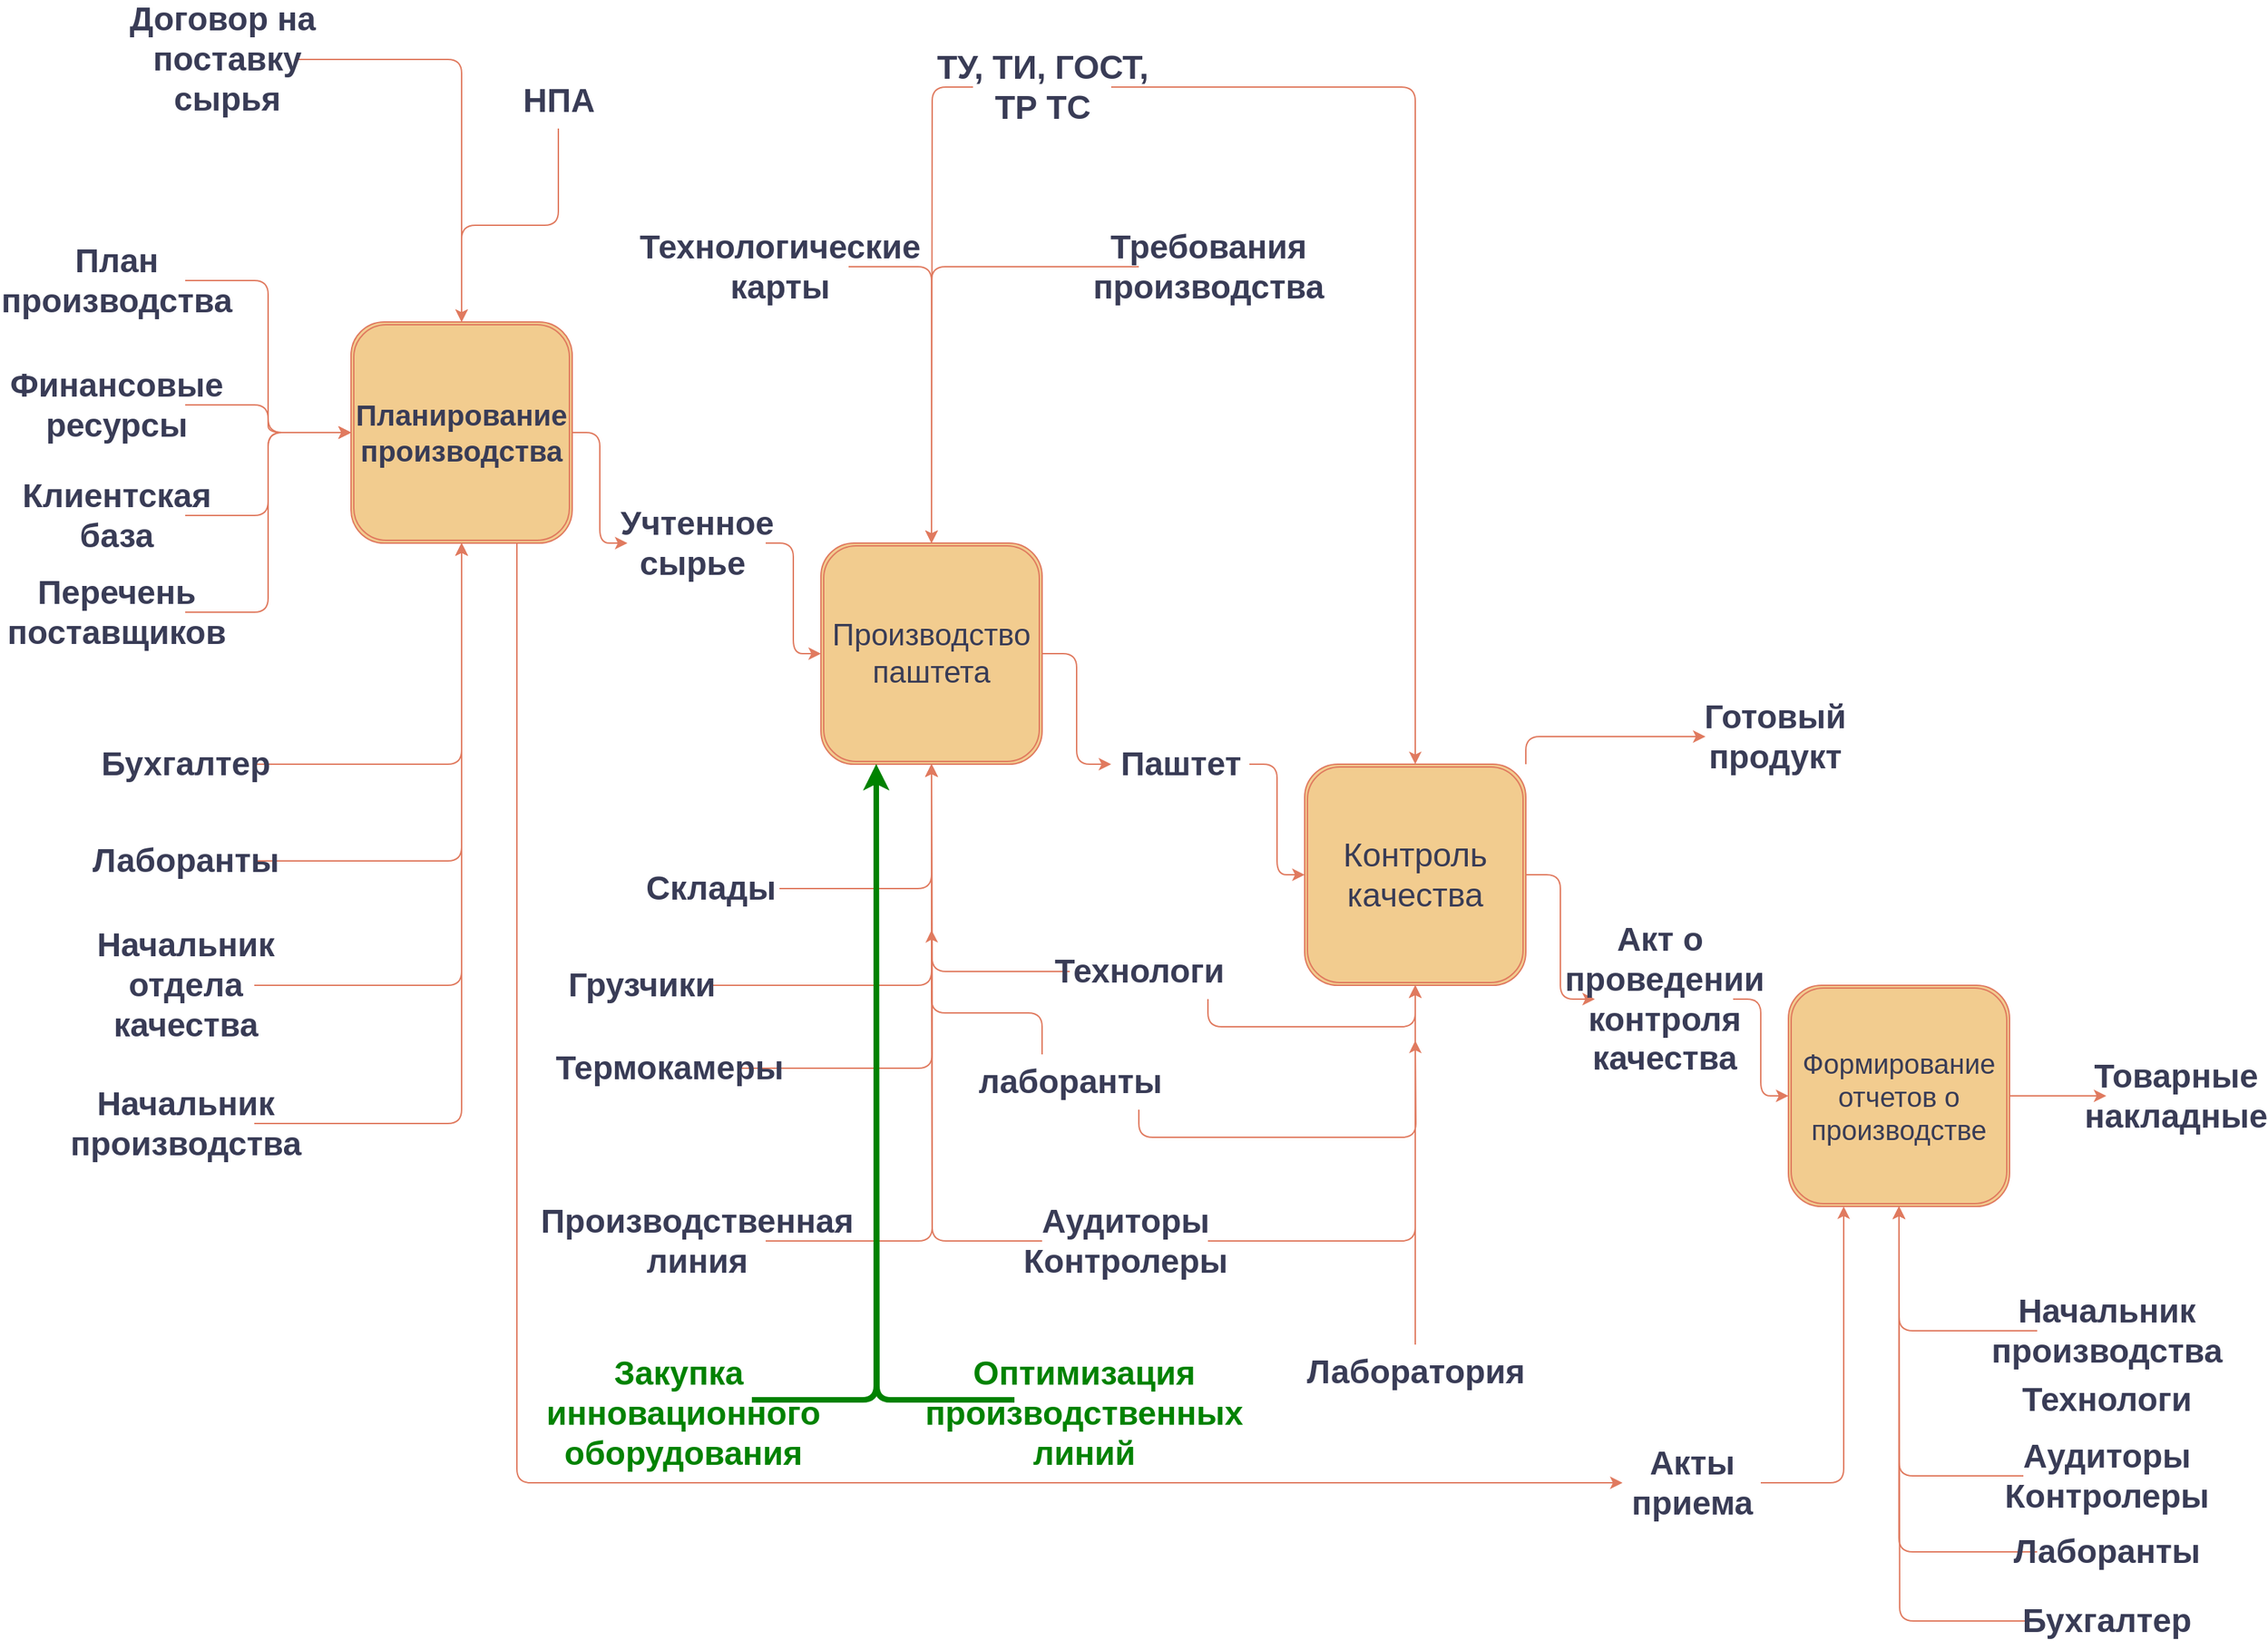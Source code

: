<mxfile version="22.1.9" type="github" pages="2">
  <diagram name="Page-1" id="ff44883e-f642-bcb2-894b-16b3d25a3f0b">
    <mxGraphModel dx="2196" dy="1233" grid="1" gridSize="10" guides="1" tooltips="1" connect="1" arrows="1" fold="1" page="1" pageScale="1.5" pageWidth="1169" pageHeight="826" background="none" math="0" shadow="0">
      <root>
        <mxCell id="0" style=";html=1;" />
        <mxCell id="1" style=";html=1;" parent="0" />
        <mxCell id="2MNdG8TWTTD4uLRWo31f-23" style="edgeStyle=orthogonalEdgeStyle;rounded=1;orthogonalLoop=1;jettySize=auto;html=1;entryX=0;entryY=0.5;entryDx=0;entryDy=0;labelBackgroundColor=none;strokeColor=#E07A5F;fontColor=default;" parent="1" source="2MNdG8TWTTD4uLRWo31f-26" target="2MNdG8TWTTD4uLRWo31f-2" edge="1">
          <mxGeometry relative="1" as="geometry" />
        </mxCell>
        <mxCell id="NE65jcGqQFMR9wtO6bme-14" style="edgeStyle=orthogonalEdgeStyle;rounded=1;orthogonalLoop=1;jettySize=auto;html=1;exitX=0.75;exitY=1;exitDx=0;exitDy=0;entryX=0;entryY=0.5;entryDx=0;entryDy=0;strokeColor=#E07A5F;fontColor=#393C56;fillColor=#F2CC8F;" edge="1" parent="1" source="2MNdG8TWTTD4uLRWo31f-1" target="NE65jcGqQFMR9wtO6bme-8">
          <mxGeometry relative="1" as="geometry" />
        </mxCell>
        <mxCell id="2MNdG8TWTTD4uLRWo31f-1" value="&lt;h3 style=&quot;font-size: 21px;&quot;&gt;Планирование производства&lt;/h3&gt;" style="shape=ext;double=1;whiteSpace=wrap;html=1;aspect=fixed;fontSize=21;labelBackgroundColor=none;fillColor=#F2CC8F;strokeColor=#E07A5F;fontColor=#393C56;rounded=1;" parent="1" vertex="1">
          <mxGeometry x="270" y="270" width="160" height="160" as="geometry" />
        </mxCell>
        <mxCell id="2MNdG8TWTTD4uLRWo31f-24" style="edgeStyle=orthogonalEdgeStyle;rounded=1;orthogonalLoop=1;jettySize=auto;html=1;entryX=0;entryY=0.5;entryDx=0;entryDy=0;labelBackgroundColor=none;strokeColor=#E07A5F;fontColor=default;" parent="1" source="viDNINyU55MQzNqJjscu-6" target="2MNdG8TWTTD4uLRWo31f-3" edge="1">
          <mxGeometry relative="1" as="geometry" />
        </mxCell>
        <mxCell id="2MNdG8TWTTD4uLRWo31f-2" value="Производство паштета" style="shape=ext;double=1;whiteSpace=wrap;html=1;aspect=fixed;fontSize=22;labelBackgroundColor=none;fillColor=#F2CC8F;strokeColor=#E07A5F;fontColor=#393C56;rounded=1;" parent="1" vertex="1">
          <mxGeometry x="610" y="430" width="160" height="160" as="geometry" />
        </mxCell>
        <mxCell id="2MNdG8TWTTD4uLRWo31f-25" style="edgeStyle=orthogonalEdgeStyle;rounded=1;orthogonalLoop=1;jettySize=auto;html=1;entryX=0;entryY=0.5;entryDx=0;entryDy=0;labelBackgroundColor=none;strokeColor=#E07A5F;fontColor=default;" parent="1" source="2MNdG8TWTTD4uLRWo31f-57" target="2MNdG8TWTTD4uLRWo31f-4" edge="1">
          <mxGeometry relative="1" as="geometry" />
        </mxCell>
        <mxCell id="2MNdG8TWTTD4uLRWo31f-61" style="edgeStyle=orthogonalEdgeStyle;rounded=1;orthogonalLoop=1;jettySize=auto;html=1;exitX=1;exitY=0;exitDx=0;exitDy=0;entryX=0;entryY=0.5;entryDx=0;entryDy=0;labelBackgroundColor=none;strokeColor=#E07A5F;fontColor=default;" parent="1" source="2MNdG8TWTTD4uLRWo31f-3" target="2MNdG8TWTTD4uLRWo31f-56" edge="1">
          <mxGeometry relative="1" as="geometry" />
        </mxCell>
        <mxCell id="2MNdG8TWTTD4uLRWo31f-3" value="Контроль качества" style="shape=ext;double=1;whiteSpace=wrap;html=1;aspect=fixed;fontSize=24;labelBackgroundColor=none;fillColor=#F2CC8F;strokeColor=#E07A5F;fontColor=#393C56;rounded=1;" parent="1" vertex="1">
          <mxGeometry x="960" y="590" width="160" height="160" as="geometry" />
        </mxCell>
        <mxCell id="2MNdG8TWTTD4uLRWo31f-79" style="edgeStyle=orthogonalEdgeStyle;rounded=1;orthogonalLoop=1;jettySize=auto;html=1;exitX=1;exitY=0.5;exitDx=0;exitDy=0;entryX=0;entryY=0.5;entryDx=0;entryDy=0;labelBackgroundColor=none;strokeColor=#E07A5F;fontColor=default;" parent="1" source="2MNdG8TWTTD4uLRWo31f-4" target="2MNdG8TWTTD4uLRWo31f-77" edge="1">
          <mxGeometry relative="1" as="geometry" />
        </mxCell>
        <mxCell id="2MNdG8TWTTD4uLRWo31f-4" value="Формирование отчетов о производстве" style="shape=ext;double=1;whiteSpace=wrap;html=1;aspect=fixed;fontSize=20;labelBackgroundColor=none;fillColor=#F2CC8F;strokeColor=#E07A5F;fontColor=#393C56;rounded=1;" parent="1" vertex="1">
          <mxGeometry x="1310" y="750" width="160" height="160" as="geometry" />
        </mxCell>
        <mxCell id="2MNdG8TWTTD4uLRWo31f-20" style="edgeStyle=orthogonalEdgeStyle;rounded=1;orthogonalLoop=1;jettySize=auto;html=1;entryX=0.5;entryY=0;entryDx=0;entryDy=0;labelBackgroundColor=none;strokeColor=#E07A5F;fontColor=default;" parent="1" source="2MNdG8TWTTD4uLRWo31f-5" target="2MNdG8TWTTD4uLRWo31f-1" edge="1">
          <mxGeometry relative="1" as="geometry" />
        </mxCell>
        <mxCell id="2MNdG8TWTTD4uLRWo31f-5" value="Договор на&amp;nbsp;&lt;br&gt;поставку&lt;br&gt;сырья" style="text;strokeColor=none;fillColor=none;html=1;fontSize=24;fontStyle=1;verticalAlign=middle;align=center;labelBackgroundColor=none;fontColor=#393C56;rounded=1;" parent="1" vertex="1">
          <mxGeometry x="130" y="60" width="100" height="40" as="geometry" />
        </mxCell>
        <mxCell id="2MNdG8TWTTD4uLRWo31f-14" style="edgeStyle=orthogonalEdgeStyle;rounded=1;orthogonalLoop=1;jettySize=auto;html=1;entryX=0.5;entryY=0;entryDx=0;entryDy=0;labelBackgroundColor=none;strokeColor=#E07A5F;fontColor=default;" parent="1" source="2MNdG8TWTTD4uLRWo31f-6" target="2MNdG8TWTTD4uLRWo31f-1" edge="1">
          <mxGeometry relative="1" as="geometry" />
        </mxCell>
        <mxCell id="2MNdG8TWTTD4uLRWo31f-6" value="НПА" style="text;strokeColor=none;fillColor=none;html=1;fontSize=24;fontStyle=1;verticalAlign=middle;align=center;labelBackgroundColor=none;fontColor=#393C56;rounded=1;" parent="1" vertex="1">
          <mxGeometry x="370" y="90" width="100" height="40" as="geometry" />
        </mxCell>
        <mxCell id="2MNdG8TWTTD4uLRWo31f-16" style="edgeStyle=orthogonalEdgeStyle;rounded=1;orthogonalLoop=1;jettySize=auto;html=1;entryX=0;entryY=0.5;entryDx=0;entryDy=0;labelBackgroundColor=none;strokeColor=#E07A5F;fontColor=default;" parent="1" source="2MNdG8TWTTD4uLRWo31f-7" target="2MNdG8TWTTD4uLRWo31f-1" edge="1">
          <mxGeometry relative="1" as="geometry" />
        </mxCell>
        <mxCell id="2MNdG8TWTTD4uLRWo31f-7" value="План&lt;br&gt;производства" style="text;strokeColor=none;fillColor=none;html=1;fontSize=24;fontStyle=1;verticalAlign=middle;align=center;labelBackgroundColor=none;fontColor=#393C56;rounded=1;" parent="1" vertex="1">
          <mxGeometry x="50" y="220" width="100" height="40" as="geometry" />
        </mxCell>
        <mxCell id="viDNINyU55MQzNqJjscu-15" style="edgeStyle=orthogonalEdgeStyle;rounded=1;orthogonalLoop=1;jettySize=auto;html=1;entryX=0.5;entryY=1;entryDx=0;entryDy=0;strokeColor=#E07A5F;fontColor=#393C56;fillColor=#F2CC8F;" edge="1" parent="1" source="2MNdG8TWTTD4uLRWo31f-9" target="2MNdG8TWTTD4uLRWo31f-1">
          <mxGeometry relative="1" as="geometry" />
        </mxCell>
        <mxCell id="2MNdG8TWTTD4uLRWo31f-9" value="Начальник &lt;br&gt;производства" style="text;strokeColor=none;fillColor=none;html=1;fontSize=24;fontStyle=1;verticalAlign=middle;align=center;labelBackgroundColor=none;fontColor=#393C56;rounded=1;" parent="1" vertex="1">
          <mxGeometry x="100" y="830" width="100" height="40" as="geometry" />
        </mxCell>
        <mxCell id="2MNdG8TWTTD4uLRWo31f-18" style="edgeStyle=orthogonalEdgeStyle;rounded=1;orthogonalLoop=1;jettySize=auto;html=1;entryX=0.5;entryY=1;entryDx=0;entryDy=0;labelBackgroundColor=none;strokeColor=#E07A5F;fontColor=default;" parent="1" source="2MNdG8TWTTD4uLRWo31f-10" target="2MNdG8TWTTD4uLRWo31f-1" edge="1">
          <mxGeometry relative="1" as="geometry" />
        </mxCell>
        <mxCell id="2MNdG8TWTTD4uLRWo31f-10" value="Бухгалтер" style="text;strokeColor=none;fillColor=none;html=1;fontSize=24;fontStyle=1;verticalAlign=middle;align=center;labelBackgroundColor=none;fontColor=#393C56;rounded=1;" parent="1" vertex="1">
          <mxGeometry x="100" y="570" width="100" height="40" as="geometry" />
        </mxCell>
        <mxCell id="2MNdG8TWTTD4uLRWo31f-13" style="edgeStyle=orthogonalEdgeStyle;rounded=1;orthogonalLoop=1;jettySize=auto;html=1;entryX=0.5;entryY=1;entryDx=0;entryDy=0;labelBackgroundColor=none;strokeColor=#E07A5F;fontColor=default;" parent="1" target="2MNdG8TWTTD4uLRWo31f-1" edge="1" source="2MNdG8TWTTD4uLRWo31f-76">
          <mxGeometry relative="1" as="geometry">
            <mxPoint x="140.0" y="670.059" as="sourcePoint" />
          </mxGeometry>
        </mxCell>
        <mxCell id="2MNdG8TWTTD4uLRWo31f-19" style="edgeStyle=orthogonalEdgeStyle;rounded=1;orthogonalLoop=1;jettySize=auto;html=1;entryX=0.5;entryY=1;entryDx=0;entryDy=0;labelBackgroundColor=none;strokeColor=#E07A5F;fontColor=default;" parent="1" source="2MNdG8TWTTD4uLRWo31f-12" target="2MNdG8TWTTD4uLRWo31f-1" edge="1">
          <mxGeometry relative="1" as="geometry" />
        </mxCell>
        <mxCell id="2MNdG8TWTTD4uLRWo31f-12" value="Начальник&lt;br&gt;отдела&lt;br&gt;качества" style="text;strokeColor=none;fillColor=none;html=1;fontSize=24;fontStyle=1;verticalAlign=middle;align=center;labelBackgroundColor=none;fontColor=#393C56;rounded=1;" parent="1" vertex="1">
          <mxGeometry x="100" y="730" width="100" height="40" as="geometry" />
        </mxCell>
        <mxCell id="2MNdG8TWTTD4uLRWo31f-55" style="edgeStyle=orthogonalEdgeStyle;rounded=1;orthogonalLoop=1;jettySize=auto;html=1;exitX=1;exitY=0.5;exitDx=0;exitDy=0;entryX=0.5;entryY=0;entryDx=0;entryDy=0;labelBackgroundColor=none;strokeColor=#E07A5F;fontColor=default;" parent="1" source="2MNdG8TWTTD4uLRWo31f-27" target="2MNdG8TWTTD4uLRWo31f-3" edge="1">
          <mxGeometry relative="1" as="geometry" />
        </mxCell>
        <mxCell id="4wdFIAZ6K4_SS5EIAHYy-5" style="edgeStyle=orthogonalEdgeStyle;rounded=1;orthogonalLoop=1;jettySize=auto;html=1;strokeColor=#E07A5F;fontColor=#393C56;fillColor=#F2CC8F;" edge="1" parent="1" source="2MNdG8TWTTD4uLRWo31f-27">
          <mxGeometry relative="1" as="geometry">
            <mxPoint x="690" y="430" as="targetPoint" />
          </mxGeometry>
        </mxCell>
        <mxCell id="2MNdG8TWTTD4uLRWo31f-27" value="ТУ, ТИ, ГОСТ, &lt;br&gt;ТР ТС" style="text;strokeColor=none;fillColor=none;html=1;fontSize=24;fontStyle=1;verticalAlign=middle;align=center;labelBackgroundColor=none;fontColor=#393C56;rounded=1;" parent="1" vertex="1">
          <mxGeometry x="720" y="80" width="100" height="40" as="geometry" />
        </mxCell>
        <mxCell id="2MNdG8TWTTD4uLRWo31f-38" style="edgeStyle=orthogonalEdgeStyle;rounded=1;orthogonalLoop=1;jettySize=auto;html=1;entryX=0.5;entryY=1;entryDx=0;entryDy=0;labelBackgroundColor=none;strokeColor=#E07A5F;fontColor=default;" parent="1" source="2MNdG8TWTTD4uLRWo31f-29" target="2MNdG8TWTTD4uLRWo31f-2" edge="1">
          <mxGeometry relative="1" as="geometry" />
        </mxCell>
        <mxCell id="2MNdG8TWTTD4uLRWo31f-29" value="Грузчики" style="text;strokeColor=none;fillColor=none;html=1;fontSize=24;fontStyle=1;verticalAlign=middle;align=center;labelBackgroundColor=none;fontColor=#393C56;rounded=1;" parent="1" vertex="1">
          <mxGeometry x="430" y="730" width="100" height="40" as="geometry" />
        </mxCell>
        <mxCell id="2MNdG8TWTTD4uLRWo31f-39" style="edgeStyle=orthogonalEdgeStyle;rounded=1;orthogonalLoop=1;jettySize=auto;html=1;entryX=0.5;entryY=1;entryDx=0;entryDy=0;labelBackgroundColor=none;strokeColor=#E07A5F;fontColor=default;" parent="1" source="2MNdG8TWTTD4uLRWo31f-30" target="2MNdG8TWTTD4uLRWo31f-2" edge="1">
          <mxGeometry relative="1" as="geometry">
            <Array as="points">
              <mxPoint x="770" y="770" />
              <mxPoint x="690" y="770" />
            </Array>
          </mxGeometry>
        </mxCell>
        <mxCell id="2MNdG8TWTTD4uLRWo31f-52" style="edgeStyle=orthogonalEdgeStyle;rounded=1;orthogonalLoop=1;jettySize=auto;html=1;exitX=1;exitY=1;exitDx=0;exitDy=0;labelBackgroundColor=none;strokeColor=#E07A5F;fontColor=default;" parent="1" source="2MNdG8TWTTD4uLRWo31f-30" edge="1">
          <mxGeometry relative="1" as="geometry">
            <mxPoint x="1040" y="790" as="targetPoint" />
          </mxGeometry>
        </mxCell>
        <mxCell id="2MNdG8TWTTD4uLRWo31f-30" value="лаборанты" style="text;strokeColor=none;fillColor=none;html=1;fontSize=24;fontStyle=1;verticalAlign=middle;align=center;labelBackgroundColor=none;fontColor=#393C56;rounded=1;" parent="1" vertex="1">
          <mxGeometry x="740" y="800" width="100" height="40" as="geometry" />
        </mxCell>
        <mxCell id="2MNdG8TWTTD4uLRWo31f-36" style="edgeStyle=orthogonalEdgeStyle;rounded=1;orthogonalLoop=1;jettySize=auto;html=1;entryX=0.5;entryY=1;entryDx=0;entryDy=0;labelBackgroundColor=none;strokeColor=#E07A5F;fontColor=default;" parent="1" source="2MNdG8TWTTD4uLRWo31f-31" target="2MNdG8TWTTD4uLRWo31f-2" edge="1">
          <mxGeometry relative="1" as="geometry" />
        </mxCell>
        <mxCell id="2MNdG8TWTTD4uLRWo31f-31" value="Склады" style="text;strokeColor=none;fillColor=none;html=1;fontSize=24;fontStyle=1;verticalAlign=middle;align=center;labelBackgroundColor=none;fontColor=#393C56;rounded=1;" parent="1" vertex="1">
          <mxGeometry x="480" y="660" width="100" height="40" as="geometry" />
        </mxCell>
        <mxCell id="2MNdG8TWTTD4uLRWo31f-37" style="edgeStyle=orthogonalEdgeStyle;rounded=1;orthogonalLoop=1;jettySize=auto;html=1;labelBackgroundColor=none;strokeColor=#E07A5F;fontColor=default;" parent="1" source="2MNdG8TWTTD4uLRWo31f-32" edge="1">
          <mxGeometry relative="1" as="geometry">
            <mxPoint x="690" y="590" as="targetPoint" />
          </mxGeometry>
        </mxCell>
        <mxCell id="2MNdG8TWTTD4uLRWo31f-32" value="Термокамеры" style="text;strokeColor=none;fillColor=none;html=1;fontSize=24;fontStyle=1;verticalAlign=middle;align=center;labelBackgroundColor=none;fontColor=#393C56;rounded=1;" parent="1" vertex="1">
          <mxGeometry x="450" y="790" width="100" height="40" as="geometry" />
        </mxCell>
        <mxCell id="2MNdG8TWTTD4uLRWo31f-47" style="edgeStyle=orthogonalEdgeStyle;rounded=1;orthogonalLoop=1;jettySize=auto;html=1;entryX=0.5;entryY=1;entryDx=0;entryDy=0;labelBackgroundColor=none;strokeColor=#E07A5F;fontColor=default;" parent="1" source="2MNdG8TWTTD4uLRWo31f-33" target="2MNdG8TWTTD4uLRWo31f-3" edge="1">
          <mxGeometry relative="1" as="geometry" />
        </mxCell>
        <mxCell id="4wdFIAZ6K4_SS5EIAHYy-6" style="edgeStyle=orthogonalEdgeStyle;rounded=1;orthogonalLoop=1;jettySize=auto;html=1;strokeColor=#E07A5F;fontColor=#393C56;fillColor=#F2CC8F;" edge="1" parent="1" source="2MNdG8TWTTD4uLRWo31f-33">
          <mxGeometry relative="1" as="geometry">
            <mxPoint x="690" y="590" as="targetPoint" />
          </mxGeometry>
        </mxCell>
        <mxCell id="2MNdG8TWTTD4uLRWo31f-33" value="Аудиторы&lt;br&gt;Контролеры" style="text;strokeColor=none;fillColor=none;html=1;fontSize=24;fontStyle=1;verticalAlign=middle;align=center;labelBackgroundColor=none;fontColor=#393C56;rounded=1;" parent="1" vertex="1">
          <mxGeometry x="770" y="890" width="120" height="90" as="geometry" />
        </mxCell>
        <mxCell id="2MNdG8TWTTD4uLRWo31f-41" style="edgeStyle=orthogonalEdgeStyle;rounded=1;orthogonalLoop=1;jettySize=auto;html=1;labelBackgroundColor=none;strokeColor=#E07A5F;fontColor=default;" parent="1" source="2MNdG8TWTTD4uLRWo31f-34" edge="1">
          <mxGeometry relative="1" as="geometry">
            <mxPoint x="690" y="710" as="targetPoint" />
          </mxGeometry>
        </mxCell>
        <mxCell id="2MNdG8TWTTD4uLRWo31f-51" style="edgeStyle=orthogonalEdgeStyle;rounded=1;orthogonalLoop=1;jettySize=auto;html=1;exitX=1;exitY=1;exitDx=0;exitDy=0;entryX=0.5;entryY=1;entryDx=0;entryDy=0;labelBackgroundColor=none;strokeColor=#E07A5F;fontColor=default;" parent="1" source="2MNdG8TWTTD4uLRWo31f-34" target="2MNdG8TWTTD4uLRWo31f-3" edge="1">
          <mxGeometry relative="1" as="geometry" />
        </mxCell>
        <mxCell id="2MNdG8TWTTD4uLRWo31f-34" value="Технологи" style="text;strokeColor=none;fillColor=none;html=1;fontSize=24;fontStyle=1;verticalAlign=middle;align=center;labelBackgroundColor=none;fontColor=#393C56;rounded=1;" parent="1" vertex="1">
          <mxGeometry x="790" y="720" width="100" height="40" as="geometry" />
        </mxCell>
        <mxCell id="2MNdG8TWTTD4uLRWo31f-43" style="edgeStyle=orthogonalEdgeStyle;rounded=1;orthogonalLoop=1;jettySize=auto;html=1;labelBackgroundColor=none;strokeColor=#E07A5F;fontColor=default;" parent="1" source="2MNdG8TWTTD4uLRWo31f-35" edge="1">
          <mxGeometry relative="1" as="geometry">
            <mxPoint x="690" y="590" as="targetPoint" />
          </mxGeometry>
        </mxCell>
        <mxCell id="2MNdG8TWTTD4uLRWo31f-35" value="Производственная&lt;br&gt;линия" style="text;strokeColor=none;fillColor=none;html=1;fontSize=24;fontStyle=1;verticalAlign=middle;align=center;labelBackgroundColor=none;fontColor=#393C56;rounded=1;" parent="1" vertex="1">
          <mxGeometry x="470" y="915" width="100" height="40" as="geometry" />
        </mxCell>
        <mxCell id="2MNdG8TWTTD4uLRWo31f-54" style="edgeStyle=orthogonalEdgeStyle;rounded=1;orthogonalLoop=1;jettySize=auto;html=1;entryX=0.5;entryY=1;entryDx=0;entryDy=0;labelBackgroundColor=none;strokeColor=#E07A5F;fontColor=default;" parent="1" source="2MNdG8TWTTD4uLRWo31f-53" target="2MNdG8TWTTD4uLRWo31f-3" edge="1">
          <mxGeometry relative="1" as="geometry" />
        </mxCell>
        <mxCell id="2MNdG8TWTTD4uLRWo31f-53" value="Лаборатория" style="text;strokeColor=none;fillColor=none;html=1;fontSize=24;fontStyle=1;verticalAlign=middle;align=center;labelBackgroundColor=none;fontColor=#393C56;rounded=1;" parent="1" vertex="1">
          <mxGeometry x="990" y="1010" width="100" height="40" as="geometry" />
        </mxCell>
        <mxCell id="2MNdG8TWTTD4uLRWo31f-56" value="Готовый &lt;br&gt;продукт" style="text;strokeColor=none;fillColor=none;html=1;fontSize=24;fontStyle=1;verticalAlign=middle;align=center;labelBackgroundColor=none;fontColor=#393C56;rounded=1;" parent="1" vertex="1">
          <mxGeometry x="1250" y="550" width="100" height="40" as="geometry" />
        </mxCell>
        <mxCell id="2MNdG8TWTTD4uLRWo31f-58" value="" style="edgeStyle=orthogonalEdgeStyle;rounded=1;orthogonalLoop=1;jettySize=auto;html=1;entryX=0;entryY=0.5;entryDx=0;entryDy=0;labelBackgroundColor=none;strokeColor=#E07A5F;fontColor=default;" parent="1" source="2MNdG8TWTTD4uLRWo31f-3" target="2MNdG8TWTTD4uLRWo31f-57" edge="1">
          <mxGeometry relative="1" as="geometry">
            <mxPoint x="1120" y="670" as="sourcePoint" />
            <mxPoint x="1310" y="830" as="targetPoint" />
          </mxGeometry>
        </mxCell>
        <mxCell id="2MNdG8TWTTD4uLRWo31f-57" value="Акт о&amp;nbsp;&lt;br&gt;проведении&lt;br&gt;контроля&lt;br&gt;качества" style="text;strokeColor=none;fillColor=none;html=1;fontSize=24;fontStyle=1;verticalAlign=middle;align=center;labelBackgroundColor=none;fontColor=#393C56;rounded=1;" parent="1" vertex="1">
          <mxGeometry x="1170" y="740" width="100" height="40" as="geometry" />
        </mxCell>
        <mxCell id="2MNdG8TWTTD4uLRWo31f-59" value="" style="edgeStyle=orthogonalEdgeStyle;rounded=1;orthogonalLoop=1;jettySize=auto;html=1;entryX=0;entryY=0.5;entryDx=0;entryDy=0;labelBackgroundColor=none;strokeColor=#E07A5F;fontColor=default;" parent="1" source="2MNdG8TWTTD4uLRWo31f-1" target="2MNdG8TWTTD4uLRWo31f-26" edge="1">
          <mxGeometry relative="1" as="geometry">
            <mxPoint x="430" y="350" as="sourcePoint" />
            <mxPoint x="610" y="510" as="targetPoint" />
          </mxGeometry>
        </mxCell>
        <mxCell id="2MNdG8TWTTD4uLRWo31f-26" value="Учтенное&lt;br&gt;сырье&amp;nbsp;" style="text;strokeColor=none;fillColor=none;html=1;fontSize=24;fontStyle=1;verticalAlign=middle;align=center;labelBackgroundColor=none;fontColor=#393C56;rounded=1;" parent="1" vertex="1">
          <mxGeometry x="470" y="410" width="100" height="40" as="geometry" />
        </mxCell>
        <mxCell id="viDNINyU55MQzNqJjscu-5" style="edgeStyle=orthogonalEdgeStyle;rounded=1;orthogonalLoop=1;jettySize=auto;html=1;strokeColor=#E07A5F;fontColor=#393C56;fillColor=#F2CC8F;" edge="1" parent="1" source="2MNdG8TWTTD4uLRWo31f-63">
          <mxGeometry relative="1" as="geometry">
            <mxPoint x="1390" y="910" as="targetPoint" />
          </mxGeometry>
        </mxCell>
        <mxCell id="2MNdG8TWTTD4uLRWo31f-63" value="Бухгалтер" style="text;strokeColor=none;fillColor=none;html=1;fontSize=24;fontStyle=1;verticalAlign=middle;align=center;labelBackgroundColor=none;fontColor=#393C56;rounded=1;" parent="1" vertex="1">
          <mxGeometry x="1490" y="1190" width="100" height="40" as="geometry" />
        </mxCell>
        <mxCell id="2MNdG8TWTTD4uLRWo31f-69" style="edgeStyle=orthogonalEdgeStyle;rounded=1;orthogonalLoop=1;jettySize=auto;html=1;labelBackgroundColor=none;strokeColor=#E07A5F;fontColor=default;" parent="1" source="2MNdG8TWTTD4uLRWo31f-64" target="2MNdG8TWTTD4uLRWo31f-4" edge="1">
          <mxGeometry relative="1" as="geometry" />
        </mxCell>
        <mxCell id="2MNdG8TWTTD4uLRWo31f-64" value="Начальник &lt;br&gt;производства" style="text;strokeColor=none;fillColor=none;html=1;fontSize=24;fontStyle=1;verticalAlign=middle;align=center;labelBackgroundColor=none;fontColor=#393C56;rounded=1;" parent="1" vertex="1">
          <mxGeometry x="1490" y="980" width="100" height="40" as="geometry" />
        </mxCell>
        <mxCell id="viDNINyU55MQzNqJjscu-3" style="edgeStyle=orthogonalEdgeStyle;rounded=1;orthogonalLoop=1;jettySize=auto;html=1;entryX=0.5;entryY=1;entryDx=0;entryDy=0;strokeColor=#E07A5F;fontColor=#393C56;fillColor=#F2CC8F;" edge="1" parent="1" source="2MNdG8TWTTD4uLRWo31f-65" target="2MNdG8TWTTD4uLRWo31f-4">
          <mxGeometry relative="1" as="geometry" />
        </mxCell>
        <mxCell id="2MNdG8TWTTD4uLRWo31f-65" value="Аудиторы&lt;br&gt;Контролеры" style="text;strokeColor=none;fillColor=none;html=1;fontSize=24;fontStyle=1;verticalAlign=middle;align=center;labelBackgroundColor=none;fontColor=#393C56;rounded=1;" parent="1" vertex="1">
          <mxGeometry x="1480" y="1060" width="120" height="90" as="geometry" />
        </mxCell>
        <mxCell id="2MNdG8TWTTD4uLRWo31f-66" value="Технологи" style="text;strokeColor=none;fillColor=none;html=1;fontSize=24;fontStyle=1;verticalAlign=middle;align=center;labelBackgroundColor=none;fontColor=#393C56;rounded=1;" parent="1" vertex="1">
          <mxGeometry x="1490" y="1030" width="100" height="40" as="geometry" />
        </mxCell>
        <mxCell id="viDNINyU55MQzNqJjscu-4" style="edgeStyle=orthogonalEdgeStyle;rounded=1;orthogonalLoop=1;jettySize=auto;html=1;strokeColor=#E07A5F;fontColor=#393C56;fillColor=#F2CC8F;entryX=0.5;entryY=1;entryDx=0;entryDy=0;" edge="1" parent="1" source="2MNdG8TWTTD4uLRWo31f-75" target="2MNdG8TWTTD4uLRWo31f-4">
          <mxGeometry relative="1" as="geometry">
            <mxPoint x="1390" y="920" as="targetPoint" />
          </mxGeometry>
        </mxCell>
        <mxCell id="2MNdG8TWTTD4uLRWo31f-75" value="Лаборанты" style="text;strokeColor=none;fillColor=none;html=1;fontSize=24;fontStyle=1;verticalAlign=middle;align=center;labelBackgroundColor=none;fontColor=#393C56;rounded=1;" parent="1" vertex="1">
          <mxGeometry x="1490" y="1140" width="100" height="40" as="geometry" />
        </mxCell>
        <mxCell id="2MNdG8TWTTD4uLRWo31f-77" value="Товарные&lt;br&gt;накладные" style="text;strokeColor=none;fillColor=none;html=1;fontSize=24;fontStyle=1;verticalAlign=middle;align=center;labelBackgroundColor=none;fontColor=#393C56;rounded=1;" parent="1" vertex="1">
          <mxGeometry x="1540" y="810" width="100" height="40" as="geometry" />
        </mxCell>
        <mxCell id="viDNINyU55MQzNqJjscu-7" value="" style="edgeStyle=orthogonalEdgeStyle;rounded=1;orthogonalLoop=1;jettySize=auto;html=1;entryX=0;entryY=0.5;entryDx=0;entryDy=0;labelBackgroundColor=none;strokeColor=#E07A5F;fontColor=default;" edge="1" parent="1" source="2MNdG8TWTTD4uLRWo31f-2" target="viDNINyU55MQzNqJjscu-6">
          <mxGeometry relative="1" as="geometry">
            <mxPoint x="770" y="510" as="sourcePoint" />
            <mxPoint x="960" y="670" as="targetPoint" />
          </mxGeometry>
        </mxCell>
        <mxCell id="viDNINyU55MQzNqJjscu-6" value="Паштет" style="text;strokeColor=none;fillColor=none;html=1;fontSize=24;fontStyle=1;verticalAlign=middle;align=center;labelBackgroundColor=none;fontColor=#393C56;rounded=1;" vertex="1" parent="1">
          <mxGeometry x="820" y="570" width="100" height="40" as="geometry" />
        </mxCell>
        <mxCell id="viDNINyU55MQzNqJjscu-14" style="edgeStyle=orthogonalEdgeStyle;rounded=1;orthogonalLoop=1;jettySize=auto;html=1;entryX=0;entryY=0.5;entryDx=0;entryDy=0;strokeColor=#E07A5F;fontColor=#393C56;fillColor=#F2CC8F;" edge="1" parent="1" source="viDNINyU55MQzNqJjscu-9" target="2MNdG8TWTTD4uLRWo31f-1">
          <mxGeometry relative="1" as="geometry" />
        </mxCell>
        <mxCell id="viDNINyU55MQzNqJjscu-9" value="Финансовые&lt;br&gt;ресурсы&lt;br&gt;" style="text;strokeColor=none;fillColor=none;html=1;fontSize=24;fontStyle=1;verticalAlign=middle;align=center;labelBackgroundColor=none;fontColor=#393C56;rounded=1;" vertex="1" parent="1">
          <mxGeometry x="50" y="310" width="100" height="40" as="geometry" />
        </mxCell>
        <mxCell id="viDNINyU55MQzNqJjscu-16" style="edgeStyle=orthogonalEdgeStyle;rounded=1;orthogonalLoop=1;jettySize=auto;html=1;entryX=0;entryY=0.5;entryDx=0;entryDy=0;strokeColor=#E07A5F;fontColor=#393C56;fillColor=#F2CC8F;" edge="1" parent="1" source="viDNINyU55MQzNqJjscu-10" target="2MNdG8TWTTD4uLRWo31f-1">
          <mxGeometry relative="1" as="geometry" />
        </mxCell>
        <mxCell id="viDNINyU55MQzNqJjscu-10" value="Перечень&lt;br&gt;поставщиков" style="text;strokeColor=none;fillColor=none;html=1;fontSize=24;fontStyle=1;verticalAlign=middle;align=center;labelBackgroundColor=none;fontColor=#393C56;rounded=1;" vertex="1" parent="1">
          <mxGeometry x="50" y="460" width="100" height="40" as="geometry" />
        </mxCell>
        <mxCell id="viDNINyU55MQzNqJjscu-13" style="edgeStyle=orthogonalEdgeStyle;rounded=1;orthogonalLoop=1;jettySize=auto;html=1;exitX=1;exitY=0.5;exitDx=0;exitDy=0;strokeColor=#E07A5F;fontColor=#393C56;fillColor=#F2CC8F;" edge="1" parent="1" source="viDNINyU55MQzNqJjscu-11" target="2MNdG8TWTTD4uLRWo31f-1">
          <mxGeometry relative="1" as="geometry" />
        </mxCell>
        <mxCell id="viDNINyU55MQzNqJjscu-11" value="Клиентская&lt;br&gt;база" style="text;strokeColor=none;fillColor=none;html=1;fontSize=24;fontStyle=1;verticalAlign=middle;align=center;labelBackgroundColor=none;fontColor=#393C56;rounded=1;" vertex="1" parent="1">
          <mxGeometry x="50" y="390" width="100" height="40" as="geometry" />
        </mxCell>
        <mxCell id="2MNdG8TWTTD4uLRWo31f-76" value="Лаборанты" style="text;strokeColor=none;fillColor=none;html=1;fontSize=24;fontStyle=1;verticalAlign=middle;align=center;labelBackgroundColor=none;fontColor=#393C56;rounded=1;" parent="1" vertex="1">
          <mxGeometry x="100" y="640" width="100" height="40" as="geometry" />
        </mxCell>
        <mxCell id="4wdFIAZ6K4_SS5EIAHYy-4" style="edgeStyle=orthogonalEdgeStyle;rounded=1;orthogonalLoop=1;jettySize=auto;html=1;entryX=0.5;entryY=0;entryDx=0;entryDy=0;strokeColor=#E07A5F;fontColor=#393C56;fillColor=#F2CC8F;" edge="1" parent="1" source="4wdFIAZ6K4_SS5EIAHYy-1" target="2MNdG8TWTTD4uLRWo31f-2">
          <mxGeometry relative="1" as="geometry">
            <Array as="points">
              <mxPoint x="690" y="230" />
            </Array>
          </mxGeometry>
        </mxCell>
        <mxCell id="4wdFIAZ6K4_SS5EIAHYy-1" value="Технологические&lt;br&gt;карты" style="text;strokeColor=none;fillColor=none;html=1;fontSize=24;fontStyle=1;verticalAlign=middle;align=center;labelBackgroundColor=none;fontColor=#393C56;rounded=1;" vertex="1" parent="1">
          <mxGeometry x="530" y="210" width="100" height="40" as="geometry" />
        </mxCell>
        <mxCell id="4wdFIAZ6K4_SS5EIAHYy-3" style="edgeStyle=orthogonalEdgeStyle;rounded=1;orthogonalLoop=1;jettySize=auto;html=1;entryX=0.5;entryY=0;entryDx=0;entryDy=0;strokeColor=#E07A5F;fontColor=#393C56;fillColor=#F2CC8F;" edge="1" parent="1" source="4wdFIAZ6K4_SS5EIAHYy-2" target="2MNdG8TWTTD4uLRWo31f-2">
          <mxGeometry relative="1" as="geometry" />
        </mxCell>
        <mxCell id="4wdFIAZ6K4_SS5EIAHYy-2" value="Требования&lt;br&gt;производства" style="text;strokeColor=none;fillColor=none;html=1;fontSize=24;fontStyle=1;verticalAlign=middle;align=center;labelBackgroundColor=none;fontColor=#393C56;rounded=1;" vertex="1" parent="1">
          <mxGeometry x="840" y="210" width="100" height="40" as="geometry" />
        </mxCell>
        <mxCell id="NE65jcGqQFMR9wtO6bme-6" style="edgeStyle=orthogonalEdgeStyle;rounded=1;orthogonalLoop=1;jettySize=auto;html=1;exitX=1;exitY=0.25;exitDx=0;exitDy=0;entryX=0.25;entryY=1;entryDx=0;entryDy=0;strokeColor=#008200;fontColor=#393C56;fillColor=#F2CC8F;strokeWidth=4;" edge="1" parent="1" source="NE65jcGqQFMR9wtO6bme-1" target="2MNdG8TWTTD4uLRWo31f-2">
          <mxGeometry relative="1" as="geometry" />
        </mxCell>
        <mxCell id="NE65jcGqQFMR9wtO6bme-1" value="Закупка&amp;nbsp;&lt;br&gt;инновационного&lt;br&gt;оборудования" style="text;strokeColor=none;fillColor=none;html=1;fontSize=24;fontStyle=1;verticalAlign=middle;align=center;labelBackgroundColor=none;fontColor=#008200;rounded=1;" vertex="1" parent="1">
          <mxGeometry x="460" y="1040" width="100" height="40" as="geometry" />
        </mxCell>
        <mxCell id="NE65jcGqQFMR9wtO6bme-7" style="edgeStyle=orthogonalEdgeStyle;rounded=1;orthogonalLoop=1;jettySize=auto;html=1;exitX=0;exitY=0.25;exitDx=0;exitDy=0;strokeColor=#008200;fontColor=#393C56;fillColor=#F2CC8F;strokeWidth=4;" edge="1" parent="1" source="NE65jcGqQFMR9wtO6bme-2">
          <mxGeometry relative="1" as="geometry">
            <mxPoint x="650" y="590" as="targetPoint" />
          </mxGeometry>
        </mxCell>
        <mxCell id="NE65jcGqQFMR9wtO6bme-2" value="Оптимизация&lt;br&gt;производственных&lt;br&gt;линий" style="text;strokeColor=none;fillColor=none;html=1;fontSize=24;fontStyle=1;verticalAlign=middle;align=center;labelBackgroundColor=none;fontColor=#008200;rounded=1;" vertex="1" parent="1">
          <mxGeometry x="750" y="1040" width="100" height="40" as="geometry" />
        </mxCell>
        <mxCell id="NE65jcGqQFMR9wtO6bme-15" style="edgeStyle=orthogonalEdgeStyle;rounded=1;orthogonalLoop=1;jettySize=auto;html=1;entryX=0.25;entryY=1;entryDx=0;entryDy=0;strokeColor=#E07A5F;fontColor=#393C56;fillColor=#F2CC8F;" edge="1" parent="1" source="NE65jcGqQFMR9wtO6bme-8" target="2MNdG8TWTTD4uLRWo31f-4">
          <mxGeometry relative="1" as="geometry" />
        </mxCell>
        <mxCell id="NE65jcGqQFMR9wtO6bme-8" value="Акты&lt;br&gt;приема" style="text;strokeColor=none;fillColor=none;html=1;fontSize=24;fontStyle=1;verticalAlign=middle;align=center;labelBackgroundColor=none;fontColor=#393C56;rounded=1;" vertex="1" parent="1">
          <mxGeometry x="1190" y="1090" width="100" height="40" as="geometry" />
        </mxCell>
      </root>
    </mxGraphModel>
  </diagram>
  <diagram id="HMAtfDqKbFKIEC1rIzhs" name="Страница — 2">
    <mxGraphModel dx="3145" dy="1937" grid="1" gridSize="10" guides="1" tooltips="1" connect="1" arrows="1" fold="1" page="1" pageScale="1" pageWidth="1169" pageHeight="827" math="0" shadow="0">
      <root>
        <mxCell id="0" />
        <mxCell id="1" parent="0" />
        <mxCell id="DvX3QOUGesFWb3OwWYOA-31" style="edgeStyle=orthogonalEdgeStyle;rounded=1;orthogonalLoop=1;jettySize=auto;html=1;exitX=1;exitY=0.5;exitDx=0;exitDy=0;entryX=0;entryY=0.5;entryDx=0;entryDy=0;labelBackgroundColor=none;strokeColor=#E07A5F;fontColor=default;" edge="1" parent="1" source="DvX3QOUGesFWb3OwWYOA-29" target="DvX3QOUGesFWb3OwWYOA-2">
          <mxGeometry relative="1" as="geometry" />
        </mxCell>
        <mxCell id="DvX3QOUGesFWb3OwWYOA-1" value="Подготовка и смешивание сырья" style="whiteSpace=wrap;html=1;aspect=fixed;fontSize=21;labelBackgroundColor=none;fillColor=#F2CC8F;strokeColor=#E07A5F;fontColor=#393C56;rounded=1;" vertex="1" parent="1">
          <mxGeometry x="130" y="120" width="150" height="150" as="geometry" />
        </mxCell>
        <mxCell id="DvX3QOUGesFWb3OwWYOA-2" value="Производство продукта" style="whiteSpace=wrap;html=1;aspect=fixed;fontSize=21;labelBackgroundColor=none;fillColor=#F2CC8F;strokeColor=#E07A5F;fontColor=#393C56;rounded=1;" vertex="1" parent="1">
          <mxGeometry x="490" y="280" width="150" height="150" as="geometry" />
        </mxCell>
        <mxCell id="DvX3QOUGesFWb3OwWYOA-70" style="edgeStyle=orthogonalEdgeStyle;rounded=1;orthogonalLoop=1;jettySize=auto;html=1;entryX=0;entryY=0.5;entryDx=0;entryDy=0;labelBackgroundColor=none;strokeColor=#E07A5F;fontColor=default;" edge="1" parent="1" source="DvX3QOUGesFWb3OwWYOA-71" target="DvX3QOUGesFWb3OwWYOA-4">
          <mxGeometry relative="1" as="geometry" />
        </mxCell>
        <mxCell id="DvX3QOUGesFWb3OwWYOA-3" value="Порционирование и стерилизация" style="whiteSpace=wrap;html=1;aspect=fixed;fontSize=21;labelBackgroundColor=none;fillColor=#F2CC8F;strokeColor=#E07A5F;fontColor=#393C56;rounded=1;" vertex="1" parent="1">
          <mxGeometry x="810" y="390" width="180" height="180" as="geometry" />
        </mxCell>
        <mxCell id="DvX3QOUGesFWb3OwWYOA-88" style="edgeStyle=orthogonalEdgeStyle;rounded=1;orthogonalLoop=1;jettySize=auto;html=1;exitX=1;exitY=0.75;exitDx=0;exitDy=0;labelBackgroundColor=none;strokeColor=#E07A5F;fontColor=default;" edge="1" parent="1">
          <mxGeometry relative="1" as="geometry">
            <mxPoint x="1470" y="585" as="sourcePoint" />
            <mxPoint x="1540" y="575.0" as="targetPoint" />
            <Array as="points">
              <mxPoint x="1470" y="575" />
            </Array>
          </mxGeometry>
        </mxCell>
        <mxCell id="DvX3QOUGesFWb3OwWYOA-101" style="edgeStyle=orthogonalEdgeStyle;rounded=1;orthogonalLoop=1;jettySize=auto;html=1;exitX=1;exitY=1;exitDx=0;exitDy=0;entryX=0;entryY=0.75;entryDx=0;entryDy=0;labelBackgroundColor=none;strokeColor=#E07A5F;fontColor=default;" edge="1" parent="1" source="DvX3QOUGesFWb3OwWYOA-4" target="DvX3QOUGesFWb3OwWYOA-90">
          <mxGeometry relative="1" as="geometry" />
        </mxCell>
        <mxCell id="DvX3QOUGesFWb3OwWYOA-4" value="Стабилизация эмульсии и структурирование" style="whiteSpace=wrap;html=1;aspect=fixed;fontSize=21;labelBackgroundColor=none;fillColor=#F2CC8F;strokeColor=#E07A5F;fontColor=#393C56;rounded=1;" vertex="1" parent="1">
          <mxGeometry x="1150" y="530" width="180" height="180" as="geometry" />
        </mxCell>
        <mxCell id="DvX3QOUGesFWb3OwWYOA-5" value="ТУ, ТИ, ГОСТ" style="text;strokeColor=none;fillColor=none;html=1;fontSize=24;fontStyle=1;verticalAlign=middle;align=center;labelBackgroundColor=none;fontColor=#393C56;rounded=1;" vertex="1" parent="1">
          <mxGeometry x="60" y="10" width="100" height="40" as="geometry" />
        </mxCell>
        <mxCell id="DvX3QOUGesFWb3OwWYOA-25" style="edgeStyle=orthogonalEdgeStyle;rounded=1;orthogonalLoop=1;jettySize=auto;html=1;exitX=1;exitY=0.25;exitDx=0;exitDy=0;labelBackgroundColor=none;strokeColor=#E07A5F;fontColor=default;" edge="1" parent="1" source="DvX3QOUGesFWb3OwWYOA-6">
          <mxGeometry relative="1" as="geometry">
            <mxPoint x="190" y="280" as="targetPoint" />
          </mxGeometry>
        </mxCell>
        <mxCell id="DvX3QOUGesFWb3OwWYOA-6" value="Технологи" style="text;strokeColor=none;fillColor=none;html=1;fontSize=24;fontStyle=1;verticalAlign=middle;align=center;labelBackgroundColor=none;fontColor=#393C56;rounded=1;" vertex="1" parent="1">
          <mxGeometry x="-40" y="340" width="100" height="40" as="geometry" />
        </mxCell>
        <mxCell id="DvX3QOUGesFWb3OwWYOA-22" style="edgeStyle=orthogonalEdgeStyle;rounded=1;orthogonalLoop=1;jettySize=auto;html=1;exitX=1;exitY=0.5;exitDx=0;exitDy=0;labelBackgroundColor=none;strokeColor=#E07A5F;fontColor=default;" edge="1" parent="1" source="DvX3QOUGesFWb3OwWYOA-7">
          <mxGeometry relative="1" as="geometry">
            <mxPoint x="190" y="280" as="targetPoint" />
          </mxGeometry>
        </mxCell>
        <mxCell id="DvX3QOUGesFWb3OwWYOA-7" value="Оборудование" style="text;strokeColor=none;fillColor=none;html=1;fontSize=24;fontStyle=1;verticalAlign=middle;align=center;labelBackgroundColor=none;fontColor=#393C56;rounded=1;" vertex="1" parent="1">
          <mxGeometry x="-40" y="475" width="100" height="40" as="geometry" />
        </mxCell>
        <mxCell id="DvX3QOUGesFWb3OwWYOA-21" style="edgeStyle=orthogonalEdgeStyle;rounded=1;orthogonalLoop=1;jettySize=auto;html=1;labelBackgroundColor=none;strokeColor=#E07A5F;fontColor=default;" edge="1" parent="1" source="DvX3QOUGesFWb3OwWYOA-8">
          <mxGeometry relative="1" as="geometry">
            <mxPoint x="190" y="280" as="targetPoint" />
          </mxGeometry>
        </mxCell>
        <mxCell id="DvX3QOUGesFWb3OwWYOA-8" value="Вспомогательная&lt;br&gt;посуда&amp;nbsp;" style="text;strokeColor=none;fillColor=none;html=1;fontSize=24;fontStyle=1;verticalAlign=middle;align=center;labelBackgroundColor=none;fontColor=#393C56;rounded=1;" vertex="1" parent="1">
          <mxGeometry x="140" y="560" width="100" height="40" as="geometry" />
        </mxCell>
        <mxCell id="DvX3QOUGesFWb3OwWYOA-19" style="edgeStyle=orthogonalEdgeStyle;rounded=1;orthogonalLoop=1;jettySize=auto;html=1;labelBackgroundColor=none;strokeColor=#E07A5F;fontColor=default;" edge="1" parent="1" source="DvX3QOUGesFWb3OwWYOA-9">
          <mxGeometry relative="1" as="geometry">
            <mxPoint x="120" y="190" as="targetPoint" />
          </mxGeometry>
        </mxCell>
        <mxCell id="DvX3QOUGesFWb3OwWYOA-9" value="Закладка&amp;nbsp;&lt;br&gt;сырья" style="text;strokeColor=none;fillColor=none;html=1;fontSize=24;fontStyle=1;verticalAlign=middle;align=center;labelBackgroundColor=none;fontColor=#393C56;rounded=1;" vertex="1" parent="1">
          <mxGeometry x="-80" y="170" width="100" height="40" as="geometry" />
        </mxCell>
        <mxCell id="DvX3QOUGesFWb3OwWYOA-12" style="edgeStyle=orthogonalEdgeStyle;rounded=1;orthogonalLoop=1;jettySize=auto;html=1;entryX=0.75;entryY=0;entryDx=0;entryDy=0;labelBackgroundColor=none;strokeColor=#E07A5F;fontColor=default;" edge="1" parent="1" source="DvX3QOUGesFWb3OwWYOA-10" target="DvX3QOUGesFWb3OwWYOA-1">
          <mxGeometry relative="1" as="geometry" />
        </mxCell>
        <mxCell id="DvX3QOUGesFWb3OwWYOA-10" value="План смены" style="text;strokeColor=none;fillColor=none;html=1;fontSize=24;fontStyle=1;verticalAlign=middle;align=center;labelBackgroundColor=none;fontColor=#393C56;rounded=1;" vertex="1" parent="1">
          <mxGeometry x="250" y="20" width="100" height="40" as="geometry" />
        </mxCell>
        <mxCell id="DvX3QOUGesFWb3OwWYOA-11" style="edgeStyle=orthogonalEdgeStyle;rounded=1;orthogonalLoop=1;jettySize=auto;html=1;entryX=0.087;entryY=0.013;entryDx=0;entryDy=0;entryPerimeter=0;labelBackgroundColor=none;strokeColor=#E07A5F;fontColor=default;" edge="1" parent="1" source="DvX3QOUGesFWb3OwWYOA-5" target="DvX3QOUGesFWb3OwWYOA-1">
          <mxGeometry relative="1" as="geometry" />
        </mxCell>
        <mxCell id="DvX3QOUGesFWb3OwWYOA-18" value="Время&lt;br&gt;приготовления" style="text;strokeColor=none;fillColor=none;html=1;fontSize=24;fontStyle=1;verticalAlign=middle;align=center;labelBackgroundColor=none;fontColor=#393C56;rounded=1;" vertex="1" parent="1">
          <mxGeometry x="160" y="-100" width="100" height="40" as="geometry" />
        </mxCell>
        <mxCell id="DvX3QOUGesFWb3OwWYOA-20" style="edgeStyle=orthogonalEdgeStyle;rounded=1;orthogonalLoop=1;jettySize=auto;html=1;labelBackgroundColor=none;strokeColor=#E07A5F;fontColor=default;" edge="1" parent="1" source="DvX3QOUGesFWb3OwWYOA-18">
          <mxGeometry relative="1" as="geometry">
            <mxPoint x="210" y="110" as="targetPoint" />
            <Array as="points">
              <mxPoint x="210" y="80" />
              <mxPoint x="210" y="80" />
            </Array>
          </mxGeometry>
        </mxCell>
        <mxCell id="DvX3QOUGesFWb3OwWYOA-28" style="edgeStyle=orthogonalEdgeStyle;rounded=1;orthogonalLoop=1;jettySize=auto;html=1;exitX=1;exitY=0.5;exitDx=0;exitDy=0;labelBackgroundColor=none;strokeColor=#E07A5F;fontColor=default;" edge="1" parent="1" source="DvX3QOUGesFWb3OwWYOA-27">
          <mxGeometry relative="1" as="geometry">
            <mxPoint x="190" y="280" as="targetPoint" />
          </mxGeometry>
        </mxCell>
        <mxCell id="DvX3QOUGesFWb3OwWYOA-27" value="Специалист&lt;br&gt;входного контроля" style="text;strokeColor=none;fillColor=none;html=1;fontSize=24;fontStyle=1;verticalAlign=middle;align=center;labelBackgroundColor=none;fontColor=#393C56;rounded=1;" vertex="1" parent="1">
          <mxGeometry x="-40" y="410" width="100" height="40" as="geometry" />
        </mxCell>
        <mxCell id="DvX3QOUGesFWb3OwWYOA-32" value="" style="edgeStyle=orthogonalEdgeStyle;rounded=1;orthogonalLoop=1;jettySize=auto;html=1;exitX=1;exitY=0.5;exitDx=0;exitDy=0;entryX=0;entryY=0.5;entryDx=0;entryDy=0;labelBackgroundColor=none;strokeColor=#E07A5F;fontColor=default;" edge="1" parent="1" source="DvX3QOUGesFWb3OwWYOA-1" target="DvX3QOUGesFWb3OwWYOA-29">
          <mxGeometry relative="1" as="geometry">
            <mxPoint x="280" y="195" as="sourcePoint" />
            <mxPoint x="490" y="335" as="targetPoint" />
          </mxGeometry>
        </mxCell>
        <mxCell id="DvX3QOUGesFWb3OwWYOA-29" value="Эмульсия" style="text;strokeColor=none;fillColor=none;html=1;fontSize=24;fontStyle=1;verticalAlign=middle;align=center;labelBackgroundColor=none;fontColor=#393C56;rounded=1;" vertex="1" parent="1">
          <mxGeometry x="330" y="250" width="100" height="40" as="geometry" />
        </mxCell>
        <mxCell id="DvX3QOUGesFWb3OwWYOA-41" style="edgeStyle=orthogonalEdgeStyle;rounded=1;orthogonalLoop=1;jettySize=auto;html=1;exitX=0;exitY=0.5;exitDx=0;exitDy=0;labelBackgroundColor=none;strokeColor=#E07A5F;fontColor=default;" edge="1" parent="1" source="DvX3QOUGesFWb3OwWYOA-33">
          <mxGeometry relative="1" as="geometry">
            <mxPoint x="520" y="430" as="targetPoint" />
          </mxGeometry>
        </mxCell>
        <mxCell id="DvX3QOUGesFWb3OwWYOA-119" style="edgeStyle=orthogonalEdgeStyle;rounded=0;orthogonalLoop=1;jettySize=auto;html=1;strokeColor=#E07A5F;fontColor=#393C56;fillColor=#F2CC8F;" edge="1" parent="1" source="DvX3QOUGesFWb3OwWYOA-33">
          <mxGeometry relative="1" as="geometry">
            <mxPoint x="900" y="570" as="targetPoint" />
          </mxGeometry>
        </mxCell>
        <mxCell id="DvX3QOUGesFWb3OwWYOA-33" value="Технологи" style="text;strokeColor=none;fillColor=none;html=1;fontSize=24;fontStyle=1;verticalAlign=middle;align=center;labelBackgroundColor=none;fontColor=#393C56;rounded=1;" vertex="1" parent="1">
          <mxGeometry x="560" y="680" width="100" height="40" as="geometry" />
        </mxCell>
        <mxCell id="DvX3QOUGesFWb3OwWYOA-120" style="edgeStyle=orthogonalEdgeStyle;rounded=0;orthogonalLoop=1;jettySize=auto;html=1;strokeColor=#E07A5F;fontColor=#393C56;fillColor=#F2CC8F;" edge="1" parent="1" source="DvX3QOUGesFWb3OwWYOA-34">
          <mxGeometry relative="1" as="geometry">
            <mxPoint x="900" y="570" as="targetPoint" />
          </mxGeometry>
        </mxCell>
        <mxCell id="DvX3QOUGesFWb3OwWYOA-34" value="Аудиторы &lt;br&gt;контролеры" style="text;strokeColor=none;fillColor=none;html=1;fontSize=24;fontStyle=1;verticalAlign=middle;align=center;labelBackgroundColor=none;fontColor=#393C56;rounded=1;" vertex="1" parent="1">
          <mxGeometry x="560" y="600" width="100" height="40" as="geometry" />
        </mxCell>
        <mxCell id="DvX3QOUGesFWb3OwWYOA-43" style="edgeStyle=orthogonalEdgeStyle;rounded=1;orthogonalLoop=1;jettySize=auto;html=1;exitX=0;exitY=1;exitDx=0;exitDy=0;labelBackgroundColor=none;strokeColor=#E07A5F;fontColor=default;" edge="1" parent="1" source="DvX3QOUGesFWb3OwWYOA-35">
          <mxGeometry relative="1" as="geometry">
            <mxPoint x="520" y="430" as="targetPoint" />
          </mxGeometry>
        </mxCell>
        <mxCell id="DvX3QOUGesFWb3OwWYOA-121" style="edgeStyle=orthogonalEdgeStyle;rounded=0;orthogonalLoop=1;jettySize=auto;html=1;strokeColor=#E07A5F;fontColor=#393C56;fillColor=#F2CC8F;" edge="1" parent="1" source="DvX3QOUGesFWb3OwWYOA-35">
          <mxGeometry relative="1" as="geometry">
            <mxPoint x="900" y="570" as="targetPoint" />
          </mxGeometry>
        </mxCell>
        <mxCell id="DvX3QOUGesFWb3OwWYOA-35" value="Производственная&lt;br&gt;линия" style="text;strokeColor=none;fillColor=none;html=1;fontSize=24;fontStyle=1;verticalAlign=middle;align=center;labelBackgroundColor=none;fontColor=#393C56;rounded=1;" vertex="1" parent="1">
          <mxGeometry x="560" y="770" width="100" height="40" as="geometry" />
        </mxCell>
        <mxCell id="DvX3QOUGesFWb3OwWYOA-36" value="Лаборанты" style="text;strokeColor=none;fillColor=none;html=1;fontSize=24;fontStyle=1;verticalAlign=middle;align=center;labelBackgroundColor=none;fontColor=#393C56;rounded=1;" vertex="1" parent="1">
          <mxGeometry x="330" y="485" width="100" height="40" as="geometry" />
        </mxCell>
        <mxCell id="DvX3QOUGesFWb3OwWYOA-37" style="edgeStyle=orthogonalEdgeStyle;rounded=1;orthogonalLoop=1;jettySize=auto;html=1;exitX=1;exitY=0.5;exitDx=0;exitDy=0;entryX=0.193;entryY=1.016;entryDx=0;entryDy=0;entryPerimeter=0;labelBackgroundColor=none;strokeColor=#E07A5F;fontColor=default;" edge="1" parent="1" source="DvX3QOUGesFWb3OwWYOA-36" target="DvX3QOUGesFWb3OwWYOA-2">
          <mxGeometry relative="1" as="geometry" />
        </mxCell>
        <mxCell id="DvX3QOUGesFWb3OwWYOA-40" style="edgeStyle=orthogonalEdgeStyle;rounded=1;orthogonalLoop=1;jettySize=auto;html=1;exitX=0;exitY=0.5;exitDx=0;exitDy=0;entryX=0.195;entryY=1.009;entryDx=0;entryDy=0;entryPerimeter=0;labelBackgroundColor=none;strokeColor=#E07A5F;fontColor=default;" edge="1" parent="1" source="DvX3QOUGesFWb3OwWYOA-34" target="DvX3QOUGesFWb3OwWYOA-2">
          <mxGeometry relative="1" as="geometry" />
        </mxCell>
        <mxCell id="DvX3QOUGesFWb3OwWYOA-48" style="edgeStyle=orthogonalEdgeStyle;rounded=1;orthogonalLoop=1;jettySize=auto;html=1;exitX=0;exitY=1;exitDx=0;exitDy=0;entryX=0.75;entryY=0;entryDx=0;entryDy=0;labelBackgroundColor=none;strokeColor=#E07A5F;fontColor=default;" edge="1" parent="1" source="DvX3QOUGesFWb3OwWYOA-44" target="DvX3QOUGesFWb3OwWYOA-2">
          <mxGeometry relative="1" as="geometry" />
        </mxCell>
        <mxCell id="DvX3QOUGesFWb3OwWYOA-44" value="Рецептура" style="text;strokeColor=none;fillColor=none;html=1;fontSize=24;fontStyle=1;verticalAlign=middle;align=center;labelBackgroundColor=none;fontColor=#393C56;rounded=1;" vertex="1" parent="1">
          <mxGeometry x="640" y="90" width="100" height="40" as="geometry" />
        </mxCell>
        <mxCell id="DvX3QOUGesFWb3OwWYOA-46" style="edgeStyle=orthogonalEdgeStyle;rounded=1;orthogonalLoop=1;jettySize=auto;html=1;entryX=0.5;entryY=0;entryDx=0;entryDy=0;labelBackgroundColor=none;strokeColor=#E07A5F;fontColor=default;" edge="1" parent="1" source="DvX3QOUGesFWb3OwWYOA-45" target="DvX3QOUGesFWb3OwWYOA-2">
          <mxGeometry relative="1" as="geometry" />
        </mxCell>
        <mxCell id="DvX3QOUGesFWb3OwWYOA-45" value="Температурные&lt;br&gt;режимы&amp;nbsp;" style="text;strokeColor=none;fillColor=none;html=1;fontSize=24;fontStyle=1;verticalAlign=middle;align=center;labelBackgroundColor=none;fontColor=#393C56;rounded=1;" vertex="1" parent="1">
          <mxGeometry x="515" y="20" width="100" height="40" as="geometry" />
        </mxCell>
        <mxCell id="DvX3QOUGesFWb3OwWYOA-49" style="edgeStyle=orthogonalEdgeStyle;rounded=1;orthogonalLoop=1;jettySize=auto;html=1;exitX=1;exitY=0.5;exitDx=0;exitDy=0;entryX=-0.029;entryY=0.589;entryDx=0;entryDy=0;entryPerimeter=0;labelBackgroundColor=none;strokeColor=#E07A5F;fontColor=default;" edge="1" parent="1" source="DvX3QOUGesFWb3OwWYOA-50" target="DvX3QOUGesFWb3OwWYOA-3">
          <mxGeometry relative="1" as="geometry" />
        </mxCell>
        <mxCell id="DvX3QOUGesFWb3OwWYOA-51" value="" style="edgeStyle=orthogonalEdgeStyle;rounded=1;orthogonalLoop=1;jettySize=auto;html=1;exitX=1;exitY=0.5;exitDx=0;exitDy=0;entryX=-0.029;entryY=0.589;entryDx=0;entryDy=0;entryPerimeter=0;labelBackgroundColor=none;strokeColor=#E07A5F;fontColor=default;" edge="1" parent="1" source="DvX3QOUGesFWb3OwWYOA-2" target="DvX3QOUGesFWb3OwWYOA-50">
          <mxGeometry relative="1" as="geometry">
            <mxPoint x="640" y="355" as="sourcePoint" />
            <mxPoint x="786" y="518" as="targetPoint" />
          </mxGeometry>
        </mxCell>
        <mxCell id="DvX3QOUGesFWb3OwWYOA-50" value="Паштет" style="text;strokeColor=none;fillColor=none;html=1;fontSize=24;fontStyle=1;verticalAlign=middle;align=center;labelBackgroundColor=none;fontColor=#393C56;rounded=1;" vertex="1" parent="1">
          <mxGeometry x="670" y="414" width="100" height="40" as="geometry" />
        </mxCell>
        <mxCell id="DvX3QOUGesFWb3OwWYOA-118" style="edgeStyle=orthogonalEdgeStyle;rounded=0;orthogonalLoop=1;jettySize=auto;html=1;entryX=0.5;entryY=1;entryDx=0;entryDy=0;strokeColor=#E07A5F;fontColor=#393C56;fillColor=#F2CC8F;" edge="1" parent="1" source="DvX3QOUGesFWb3OwWYOA-52" target="DvX3QOUGesFWb3OwWYOA-3">
          <mxGeometry relative="1" as="geometry">
            <Array as="points">
              <mxPoint x="810" y="790" />
              <mxPoint x="900" y="790" />
            </Array>
          </mxGeometry>
        </mxCell>
        <mxCell id="DvX3QOUGesFWb3OwWYOA-52" value="Фасовщики" style="text;strokeColor=none;fillColor=none;html=1;fontSize=24;fontStyle=1;verticalAlign=middle;align=center;labelBackgroundColor=none;fontColor=#393C56;rounded=1;" vertex="1" parent="1">
          <mxGeometry x="760" y="827" width="100" height="40" as="geometry" />
        </mxCell>
        <mxCell id="DvX3QOUGesFWb3OwWYOA-114" style="edgeStyle=orthogonalEdgeStyle;rounded=0;orthogonalLoop=1;jettySize=auto;html=1;entryX=0.5;entryY=1;entryDx=0;entryDy=0;strokeColor=#E07A5F;fontColor=#393C56;fillColor=#F2CC8F;" edge="1" parent="1" source="DvX3QOUGesFWb3OwWYOA-53" target="DvX3QOUGesFWb3OwWYOA-3">
          <mxGeometry relative="1" as="geometry">
            <Array as="points">
              <mxPoint x="960" y="730" />
              <mxPoint x="900" y="730" />
            </Array>
          </mxGeometry>
        </mxCell>
        <mxCell id="DvX3QOUGesFWb3OwWYOA-53" value="Грузчики" style="text;strokeColor=none;fillColor=none;html=1;fontSize=24;fontStyle=1;verticalAlign=middle;align=center;labelBackgroundColor=none;fontColor=#393C56;rounded=1;" vertex="1" parent="1">
          <mxGeometry x="910" y="827" width="100" height="40" as="geometry" />
        </mxCell>
        <mxCell id="DvX3QOUGesFWb3OwWYOA-117" style="edgeStyle=orthogonalEdgeStyle;rounded=0;orthogonalLoop=1;jettySize=auto;html=1;strokeColor=#E07A5F;fontColor=#393C56;fillColor=#F2CC8F;" edge="1" parent="1" source="DvX3QOUGesFWb3OwWYOA-62">
          <mxGeometry relative="1" as="geometry">
            <mxPoint x="900" y="570" as="targetPoint" />
          </mxGeometry>
        </mxCell>
        <mxCell id="DvX3QOUGesFWb3OwWYOA-62" value="Автоклав" style="text;strokeColor=none;fillColor=none;html=1;fontSize=24;fontStyle=1;verticalAlign=middle;align=center;labelBackgroundColor=none;fontColor=#393C56;rounded=1;" vertex="1" parent="1">
          <mxGeometry x="920" y="680" width="100" height="40" as="geometry" />
        </mxCell>
        <mxCell id="DvX3QOUGesFWb3OwWYOA-69" style="edgeStyle=orthogonalEdgeStyle;rounded=1;orthogonalLoop=1;jettySize=auto;html=1;entryX=0.5;entryY=0;entryDx=0;entryDy=0;labelBackgroundColor=none;strokeColor=#E07A5F;fontColor=default;" edge="1" parent="1" source="DvX3QOUGesFWb3OwWYOA-64" target="DvX3QOUGesFWb3OwWYOA-3">
          <mxGeometry relative="1" as="geometry" />
        </mxCell>
        <mxCell id="DvX3QOUGesFWb3OwWYOA-64" value="ТУ, ТИ, ГОСТ" style="text;strokeColor=none;fillColor=none;html=1;fontSize=24;fontStyle=1;verticalAlign=middle;align=center;labelBackgroundColor=none;fontColor=#393C56;rounded=1;" vertex="1" parent="1">
          <mxGeometry x="700" y="200" width="100" height="40" as="geometry" />
        </mxCell>
        <mxCell id="DvX3QOUGesFWb3OwWYOA-68" style="edgeStyle=orthogonalEdgeStyle;rounded=1;orthogonalLoop=1;jettySize=auto;html=1;labelBackgroundColor=none;strokeColor=#E07A5F;fontColor=default;" edge="1" parent="1" source="DvX3QOUGesFWb3OwWYOA-65">
          <mxGeometry relative="1" as="geometry">
            <mxPoint x="885" y="420.0" as="targetPoint" />
          </mxGeometry>
        </mxCell>
        <mxCell id="DvX3QOUGesFWb3OwWYOA-65" value="Время&lt;br&gt;приготовления" style="text;strokeColor=none;fillColor=none;html=1;fontSize=24;fontStyle=1;verticalAlign=middle;align=center;labelBackgroundColor=none;fontColor=#393C56;rounded=1;" vertex="1" parent="1">
          <mxGeometry x="835" y="110" width="100" height="40" as="geometry" />
        </mxCell>
        <mxCell id="DvX3QOUGesFWb3OwWYOA-67" style="edgeStyle=orthogonalEdgeStyle;rounded=1;orthogonalLoop=1;jettySize=auto;html=1;entryX=0.5;entryY=0;entryDx=0;entryDy=0;labelBackgroundColor=none;strokeColor=#E07A5F;fontColor=default;" edge="1" parent="1" source="DvX3QOUGesFWb3OwWYOA-66" target="DvX3QOUGesFWb3OwWYOA-3">
          <mxGeometry relative="1" as="geometry" />
        </mxCell>
        <mxCell id="DvX3QOUGesFWb3OwWYOA-66" value="Температурные&lt;br&gt;режимы&amp;nbsp;" style="text;strokeColor=none;fillColor=none;html=1;fontSize=24;fontStyle=1;verticalAlign=middle;align=center;labelBackgroundColor=none;fontColor=#393C56;rounded=1;" vertex="1" parent="1">
          <mxGeometry x="960" y="210" width="100" height="40" as="geometry" />
        </mxCell>
        <mxCell id="DvX3QOUGesFWb3OwWYOA-72" value="" style="edgeStyle=orthogonalEdgeStyle;rounded=1;orthogonalLoop=1;jettySize=auto;html=1;entryX=0;entryY=0.5;entryDx=0;entryDy=0;labelBackgroundColor=none;strokeColor=#E07A5F;fontColor=default;" edge="1" parent="1" source="DvX3QOUGesFWb3OwWYOA-3" target="DvX3QOUGesFWb3OwWYOA-71">
          <mxGeometry relative="1" as="geometry">
            <mxPoint x="960" y="495" as="sourcePoint" />
            <mxPoint x="1160" y="658" as="targetPoint" />
          </mxGeometry>
        </mxCell>
        <mxCell id="DvX3QOUGesFWb3OwWYOA-71" value="Готовый&lt;br&gt;продукт" style="text;strokeColor=none;fillColor=none;html=1;fontSize=24;fontStyle=1;verticalAlign=middle;align=center;labelBackgroundColor=none;fontColor=#393C56;rounded=1;" vertex="1" parent="1">
          <mxGeometry x="1020" y="560" width="100" height="40" as="geometry" />
        </mxCell>
        <mxCell id="DvX3QOUGesFWb3OwWYOA-76" style="edgeStyle=orthogonalEdgeStyle;rounded=1;orthogonalLoop=1;jettySize=auto;html=1;exitX=0.5;exitY=0;exitDx=0;exitDy=0;entryX=0.5;entryY=1;entryDx=0;entryDy=0;labelBackgroundColor=none;strokeColor=#E07A5F;fontColor=default;" edge="1" parent="1" source="DvX3QOUGesFWb3OwWYOA-73" target="DvX3QOUGesFWb3OwWYOA-4">
          <mxGeometry relative="1" as="geometry" />
        </mxCell>
        <mxCell id="DvX3QOUGesFWb3OwWYOA-73" value="Термокамеры" style="text;strokeColor=none;fillColor=none;html=1;fontSize=24;fontStyle=1;verticalAlign=middle;align=center;labelBackgroundColor=none;fontColor=#393C56;rounded=1;" vertex="1" parent="1">
          <mxGeometry x="1290" y="920" width="100" height="40" as="geometry" />
        </mxCell>
        <mxCell id="DvX3QOUGesFWb3OwWYOA-79" style="edgeStyle=orthogonalEdgeStyle;rounded=1;orthogonalLoop=1;jettySize=auto;html=1;exitX=0.5;exitY=0;exitDx=0;exitDy=0;entryX=0.5;entryY=1;entryDx=0;entryDy=0;labelBackgroundColor=none;strokeColor=#E07A5F;fontColor=default;" edge="1" parent="1" source="DvX3QOUGesFWb3OwWYOA-77" target="DvX3QOUGesFWb3OwWYOA-4">
          <mxGeometry relative="1" as="geometry" />
        </mxCell>
        <mxCell id="DvX3QOUGesFWb3OwWYOA-77" value="Аудиторы &lt;br&gt;контролеры" style="text;strokeColor=none;fillColor=none;html=1;fontSize=24;fontStyle=1;verticalAlign=middle;align=center;labelBackgroundColor=none;fontColor=#393C56;rounded=1;" vertex="1" parent="1">
          <mxGeometry x="1069" y="920" width="100" height="40" as="geometry" />
        </mxCell>
        <mxCell id="DvX3QOUGesFWb3OwWYOA-81" style="edgeStyle=orthogonalEdgeStyle;rounded=1;orthogonalLoop=1;jettySize=auto;html=1;labelBackgroundColor=none;strokeColor=#E07A5F;fontColor=default;" edge="1" parent="1" source="DvX3QOUGesFWb3OwWYOA-80" target="DvX3QOUGesFWb3OwWYOA-4">
          <mxGeometry relative="1" as="geometry" />
        </mxCell>
        <mxCell id="DvX3QOUGesFWb3OwWYOA-80" value="Температура" style="text;strokeColor=none;fillColor=none;html=1;fontSize=24;fontStyle=1;verticalAlign=middle;align=center;labelBackgroundColor=none;fontColor=#393C56;rounded=1;" vertex="1" parent="1">
          <mxGeometry x="1197.5" y="320" width="100" height="40" as="geometry" />
        </mxCell>
        <mxCell id="DvX3QOUGesFWb3OwWYOA-84" style="edgeStyle=orthogonalEdgeStyle;rounded=1;orthogonalLoop=1;jettySize=auto;html=1;exitX=0.5;exitY=1;exitDx=0;exitDy=0;entryX=0.5;entryY=0;entryDx=0;entryDy=0;labelBackgroundColor=none;strokeColor=#E07A5F;fontColor=default;" edge="1" parent="1" source="DvX3QOUGesFWb3OwWYOA-82" target="DvX3QOUGesFWb3OwWYOA-4">
          <mxGeometry relative="1" as="geometry" />
        </mxCell>
        <mxCell id="DvX3QOUGesFWb3OwWYOA-82" value="Время" style="text;strokeColor=none;fillColor=none;html=1;fontSize=24;fontStyle=1;verticalAlign=middle;align=center;labelBackgroundColor=none;fontColor=#393C56;rounded=1;" vertex="1" parent="1">
          <mxGeometry x="1380" y="320" width="100" height="40" as="geometry" />
        </mxCell>
        <mxCell id="DvX3QOUGesFWb3OwWYOA-104" style="edgeStyle=orthogonalEdgeStyle;rounded=1;orthogonalLoop=1;jettySize=auto;html=1;exitX=1;exitY=0.5;exitDx=0;exitDy=0;labelBackgroundColor=none;strokeColor=#E07A5F;fontColor=default;" edge="1" parent="1" source="DvX3QOUGesFWb3OwWYOA-87">
          <mxGeometry relative="1" as="geometry">
            <mxPoint x="1720" y="580.19" as="targetPoint" />
          </mxGeometry>
        </mxCell>
        <mxCell id="DvX3QOUGesFWb3OwWYOA-87" value="Готовая &lt;br&gt;продукция" style="text;strokeColor=none;fillColor=none;html=1;fontSize=24;fontStyle=1;verticalAlign=middle;align=center;labelBackgroundColor=none;fontColor=#393C56;rounded=1;" vertex="1" parent="1">
          <mxGeometry x="1540" y="560" width="100" height="40" as="geometry" />
        </mxCell>
        <mxCell id="DvX3QOUGesFWb3OwWYOA-90" value="Журналы&amp;nbsp;ведения&lt;br&gt;учета" style="text;strokeColor=none;fillColor=none;html=1;fontSize=24;fontStyle=1;verticalAlign=middle;align=center;labelBackgroundColor=none;fontColor=#393C56;rounded=1;" vertex="1" parent="1">
          <mxGeometry x="1660" y="730" width="100" height="40" as="geometry" />
        </mxCell>
        <mxCell id="DvX3QOUGesFWb3OwWYOA-92" value="" style="edgeStyle=orthogonalEdgeStyle;rounded=1;orthogonalLoop=1;jettySize=auto;html=1;exitX=1;exitY=0.75;exitDx=0;exitDy=0;labelBackgroundColor=none;strokeColor=#E07A5F;fontColor=default;" edge="1" parent="1" source="DvX3QOUGesFWb3OwWYOA-4" target="DvX3QOUGesFWb3OwWYOA-86">
          <mxGeometry relative="1" as="geometry">
            <mxPoint x="1335" y="701" as="sourcePoint" />
            <mxPoint x="1590" y="660" as="targetPoint" />
            <Array as="points">
              <mxPoint x="1330" y="570" />
            </Array>
          </mxGeometry>
        </mxCell>
        <mxCell id="DvX3QOUGesFWb3OwWYOA-86" value="Упаковка" style="text;strokeColor=none;fillColor=none;html=1;fontSize=24;fontStyle=1;verticalAlign=middle;align=center;labelBackgroundColor=none;fontColor=#393C56;rounded=1;" vertex="1" parent="1">
          <mxGeometry x="1370" y="550" width="100" height="40" as="geometry" />
        </mxCell>
        <mxCell id="DvX3QOUGesFWb3OwWYOA-97" value="Хранение и&lt;br&gt;&amp;nbsp;реализация" style="text;strokeColor=none;fillColor=none;html=1;fontSize=24;fontStyle=1;verticalAlign=middle;align=center;labelBackgroundColor=none;fontColor=#393C56;rounded=1;" vertex="1" parent="1">
          <mxGeometry x="1740" y="570" width="100" height="40" as="geometry" />
        </mxCell>
        <mxCell id="iij4fTp0MBIgLUTzTOFf-5" style="edgeStyle=orthogonalEdgeStyle;rounded=1;orthogonalLoop=1;jettySize=auto;html=1;exitX=0;exitY=0;exitDx=0;exitDy=0;entryX=0.75;entryY=1;entryDx=0;entryDy=0;strokeColor=#008200;fontColor=#393C56;fillColor=#F2CC8F;strokeWidth=4;" edge="1" parent="1" source="BUXHBW8mw9eJFViF2OOY-1" target="DvX3QOUGesFWb3OwWYOA-1">
          <mxGeometry relative="1" as="geometry">
            <Array as="points">
              <mxPoint x="300" y="720" />
              <mxPoint x="300" y="460" />
              <mxPoint x="242" y="460" />
            </Array>
          </mxGeometry>
        </mxCell>
        <mxCell id="iij4fTp0MBIgLUTzTOFf-7" style="edgeStyle=orthogonalEdgeStyle;rounded=1;orthogonalLoop=1;jettySize=auto;html=1;entryX=0.75;entryY=1;entryDx=0;entryDy=0;strokeColor=#008200;fontColor=#393C56;fillColor=#F2CC8F;strokeWidth=4;" edge="1" parent="1" target="DvX3QOUGesFWb3OwWYOA-4">
          <mxGeometry relative="1" as="geometry">
            <mxPoint x="390" y="790" as="sourcePoint" />
            <Array as="points">
              <mxPoint x="390" y="1050" />
              <mxPoint x="1450" y="1050" />
              <mxPoint x="1450" y="790" />
              <mxPoint x="1285" y="790" />
            </Array>
          </mxGeometry>
        </mxCell>
        <mxCell id="BUXHBW8mw9eJFViF2OOY-1" value="Закупка&amp;nbsp;&lt;br&gt;инновационного&lt;br&gt;оборудования" style="text;strokeColor=none;fillColor=none;html=1;fontSize=24;fontStyle=1;verticalAlign=middle;align=center;labelBackgroundColor=none;fontColor=#008200;rounded=1;" vertex="1" parent="1">
          <mxGeometry x="340" y="720" width="100" height="40" as="geometry" />
        </mxCell>
        <mxCell id="iij4fTp0MBIgLUTzTOFf-3" style="edgeStyle=orthogonalEdgeStyle;rounded=1;orthogonalLoop=1;jettySize=auto;html=1;exitX=1;exitY=0;exitDx=0;exitDy=0;entryX=0.75;entryY=1;entryDx=0;entryDy=0;strokeColor=#008200;fontColor=#393C56;fillColor=#F2CC8F;strokeWidth=4;" edge="1" parent="1" source="iij4fTp0MBIgLUTzTOFf-1" target="DvX3QOUGesFWb3OwWYOA-1">
          <mxGeometry relative="1" as="geometry">
            <Array as="points">
              <mxPoint x="300" y="720" />
              <mxPoint x="300" y="460" />
              <mxPoint x="242" y="460" />
            </Array>
          </mxGeometry>
        </mxCell>
        <mxCell id="iij4fTp0MBIgLUTzTOFf-8" style="edgeStyle=orthogonalEdgeStyle;rounded=1;orthogonalLoop=1;jettySize=auto;html=1;entryX=0.75;entryY=1;entryDx=0;entryDy=0;strokeColor=#008200;fontColor=#393C56;fillColor=#F2CC8F;strokeWidth=4;" edge="1" parent="1" target="DvX3QOUGesFWb3OwWYOA-4">
          <mxGeometry relative="1" as="geometry">
            <mxPoint x="120" y="790" as="sourcePoint" />
            <Array as="points">
              <mxPoint x="120" y="1050" />
              <mxPoint x="1450" y="1050" />
              <mxPoint x="1450" y="790" />
              <mxPoint x="1285" y="790" />
            </Array>
          </mxGeometry>
        </mxCell>
        <mxCell id="iij4fTp0MBIgLUTzTOFf-1" value="Оптимизация&lt;br&gt;производственных&lt;br&gt;линий" style="text;strokeColor=none;fillColor=none;html=1;fontSize=24;fontStyle=1;verticalAlign=middle;align=center;labelBackgroundColor=none;fontColor=#008200;rounded=1;" vertex="1" parent="1">
          <mxGeometry x="70" y="720" width="100" height="40" as="geometry" />
        </mxCell>
        <mxCell id="iij4fTp0MBIgLUTzTOFf-6" style="edgeStyle=orthogonalEdgeStyle;rounded=1;orthogonalLoop=1;jettySize=auto;html=1;labelBackgroundColor=none;strokeColor=#008200;fontColor=default;strokeWidth=4;entryX=0.75;entryY=1;entryDx=0;entryDy=0;" edge="1" parent="1" target="DvX3QOUGesFWb3OwWYOA-2">
          <mxGeometry relative="1" as="geometry">
            <mxPoint x="260" y="463" as="sourcePoint" />
            <mxPoint x="600" y="460" as="targetPoint" />
            <Array as="points">
              <mxPoint x="260" y="460" />
              <mxPoint x="603" y="460" />
            </Array>
          </mxGeometry>
        </mxCell>
        <mxCell id="iij4fTp0MBIgLUTzTOFf-9" style="edgeStyle=orthogonalEdgeStyle;rounded=0;orthogonalLoop=1;jettySize=auto;html=1;strokeColor=#008200;fontColor=#393C56;fillColor=#F2CC8F;entryX=0.75;entryY=1;entryDx=0;entryDy=0;strokeWidth=4;" edge="1" parent="1" target="DvX3QOUGesFWb3OwWYOA-3">
          <mxGeometry relative="1" as="geometry">
            <mxPoint x="1030" y="1047" as="sourcePoint" />
            <mxPoint x="1030" y="640" as="targetPoint" />
            <Array as="points">
              <mxPoint x="1030" y="680" />
              <mxPoint x="945" y="680" />
            </Array>
          </mxGeometry>
        </mxCell>
      </root>
    </mxGraphModel>
  </diagram>
</mxfile>
